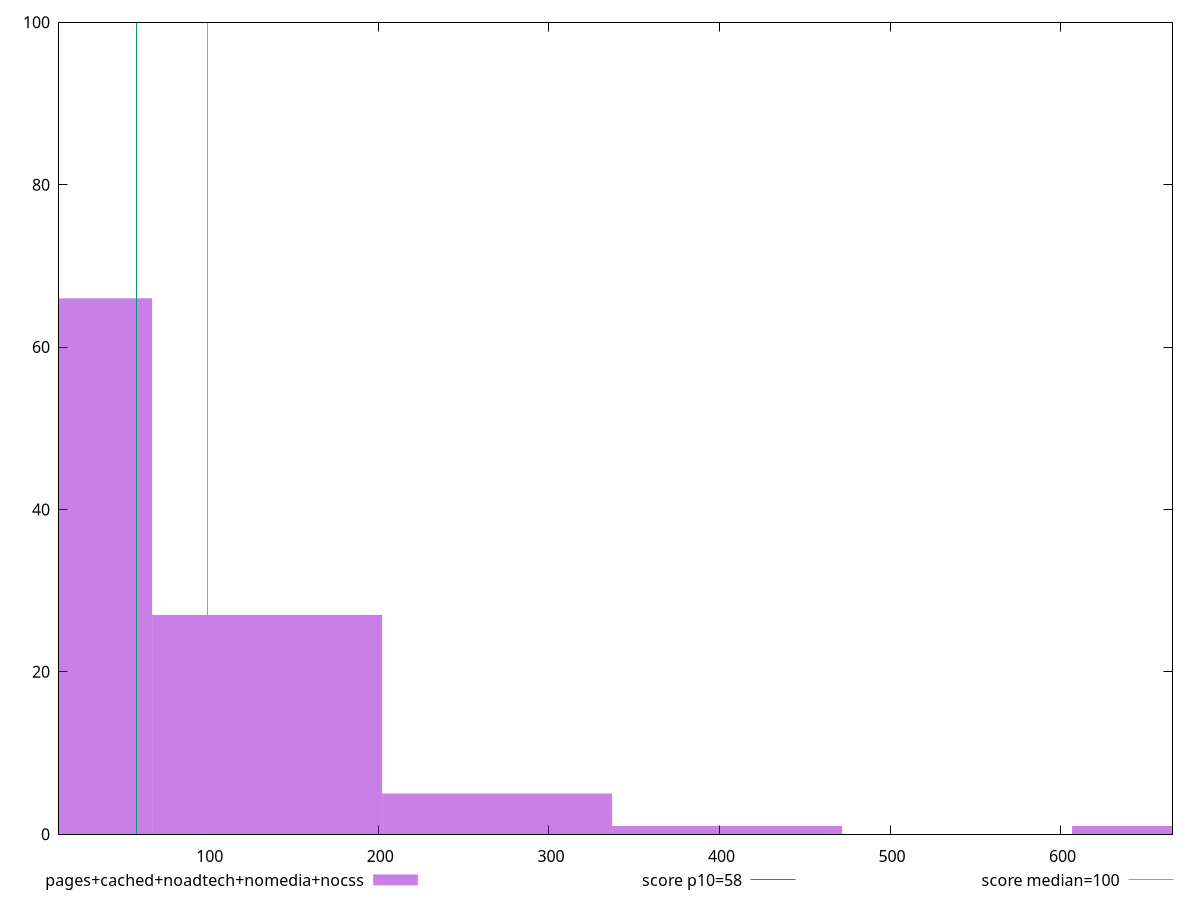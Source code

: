 reset

$pagesCachedNoadtechNomediaNocss <<EOF
0 66
134.82792116562436 27
269.6558423312487 5
404.48376349687305 1
674.1396058281218 1
EOF

set key outside below
set boxwidth 134.82792116562436
set xrange [12.8:665.6]
set yrange [0:100]
set trange [0:100]
set style fill transparent solid 0.5 noborder

set parametric
set terminal svg size 640, 490 enhanced background rgb 'white'
set output "report_00015_2021-02-09T16-11-33.973Z/estimated-input-latency/comparison/histogram/4_vs_5.svg"

plot $pagesCachedNoadtechNomediaNocss title "pages+cached+noadtech+nomedia+nocss" with boxes, \
     58,t title "score p10=58", \
     100,t title "score median=100"

reset
